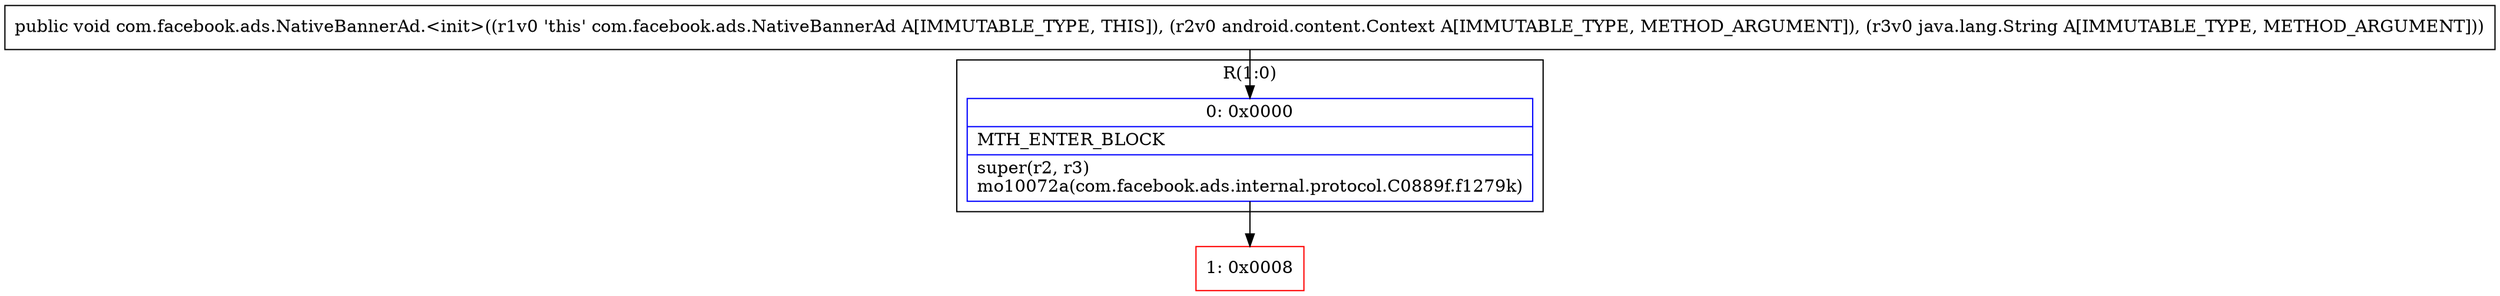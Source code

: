 digraph "CFG forcom.facebook.ads.NativeBannerAd.\<init\>(Landroid\/content\/Context;Ljava\/lang\/String;)V" {
subgraph cluster_Region_1439985412 {
label = "R(1:0)";
node [shape=record,color=blue];
Node_0 [shape=record,label="{0\:\ 0x0000|MTH_ENTER_BLOCK\l|super(r2, r3)\lmo10072a(com.facebook.ads.internal.protocol.C0889f.f1279k)\l}"];
}
Node_1 [shape=record,color=red,label="{1\:\ 0x0008}"];
MethodNode[shape=record,label="{public void com.facebook.ads.NativeBannerAd.\<init\>((r1v0 'this' com.facebook.ads.NativeBannerAd A[IMMUTABLE_TYPE, THIS]), (r2v0 android.content.Context A[IMMUTABLE_TYPE, METHOD_ARGUMENT]), (r3v0 java.lang.String A[IMMUTABLE_TYPE, METHOD_ARGUMENT])) }"];
MethodNode -> Node_0;
Node_0 -> Node_1;
}

